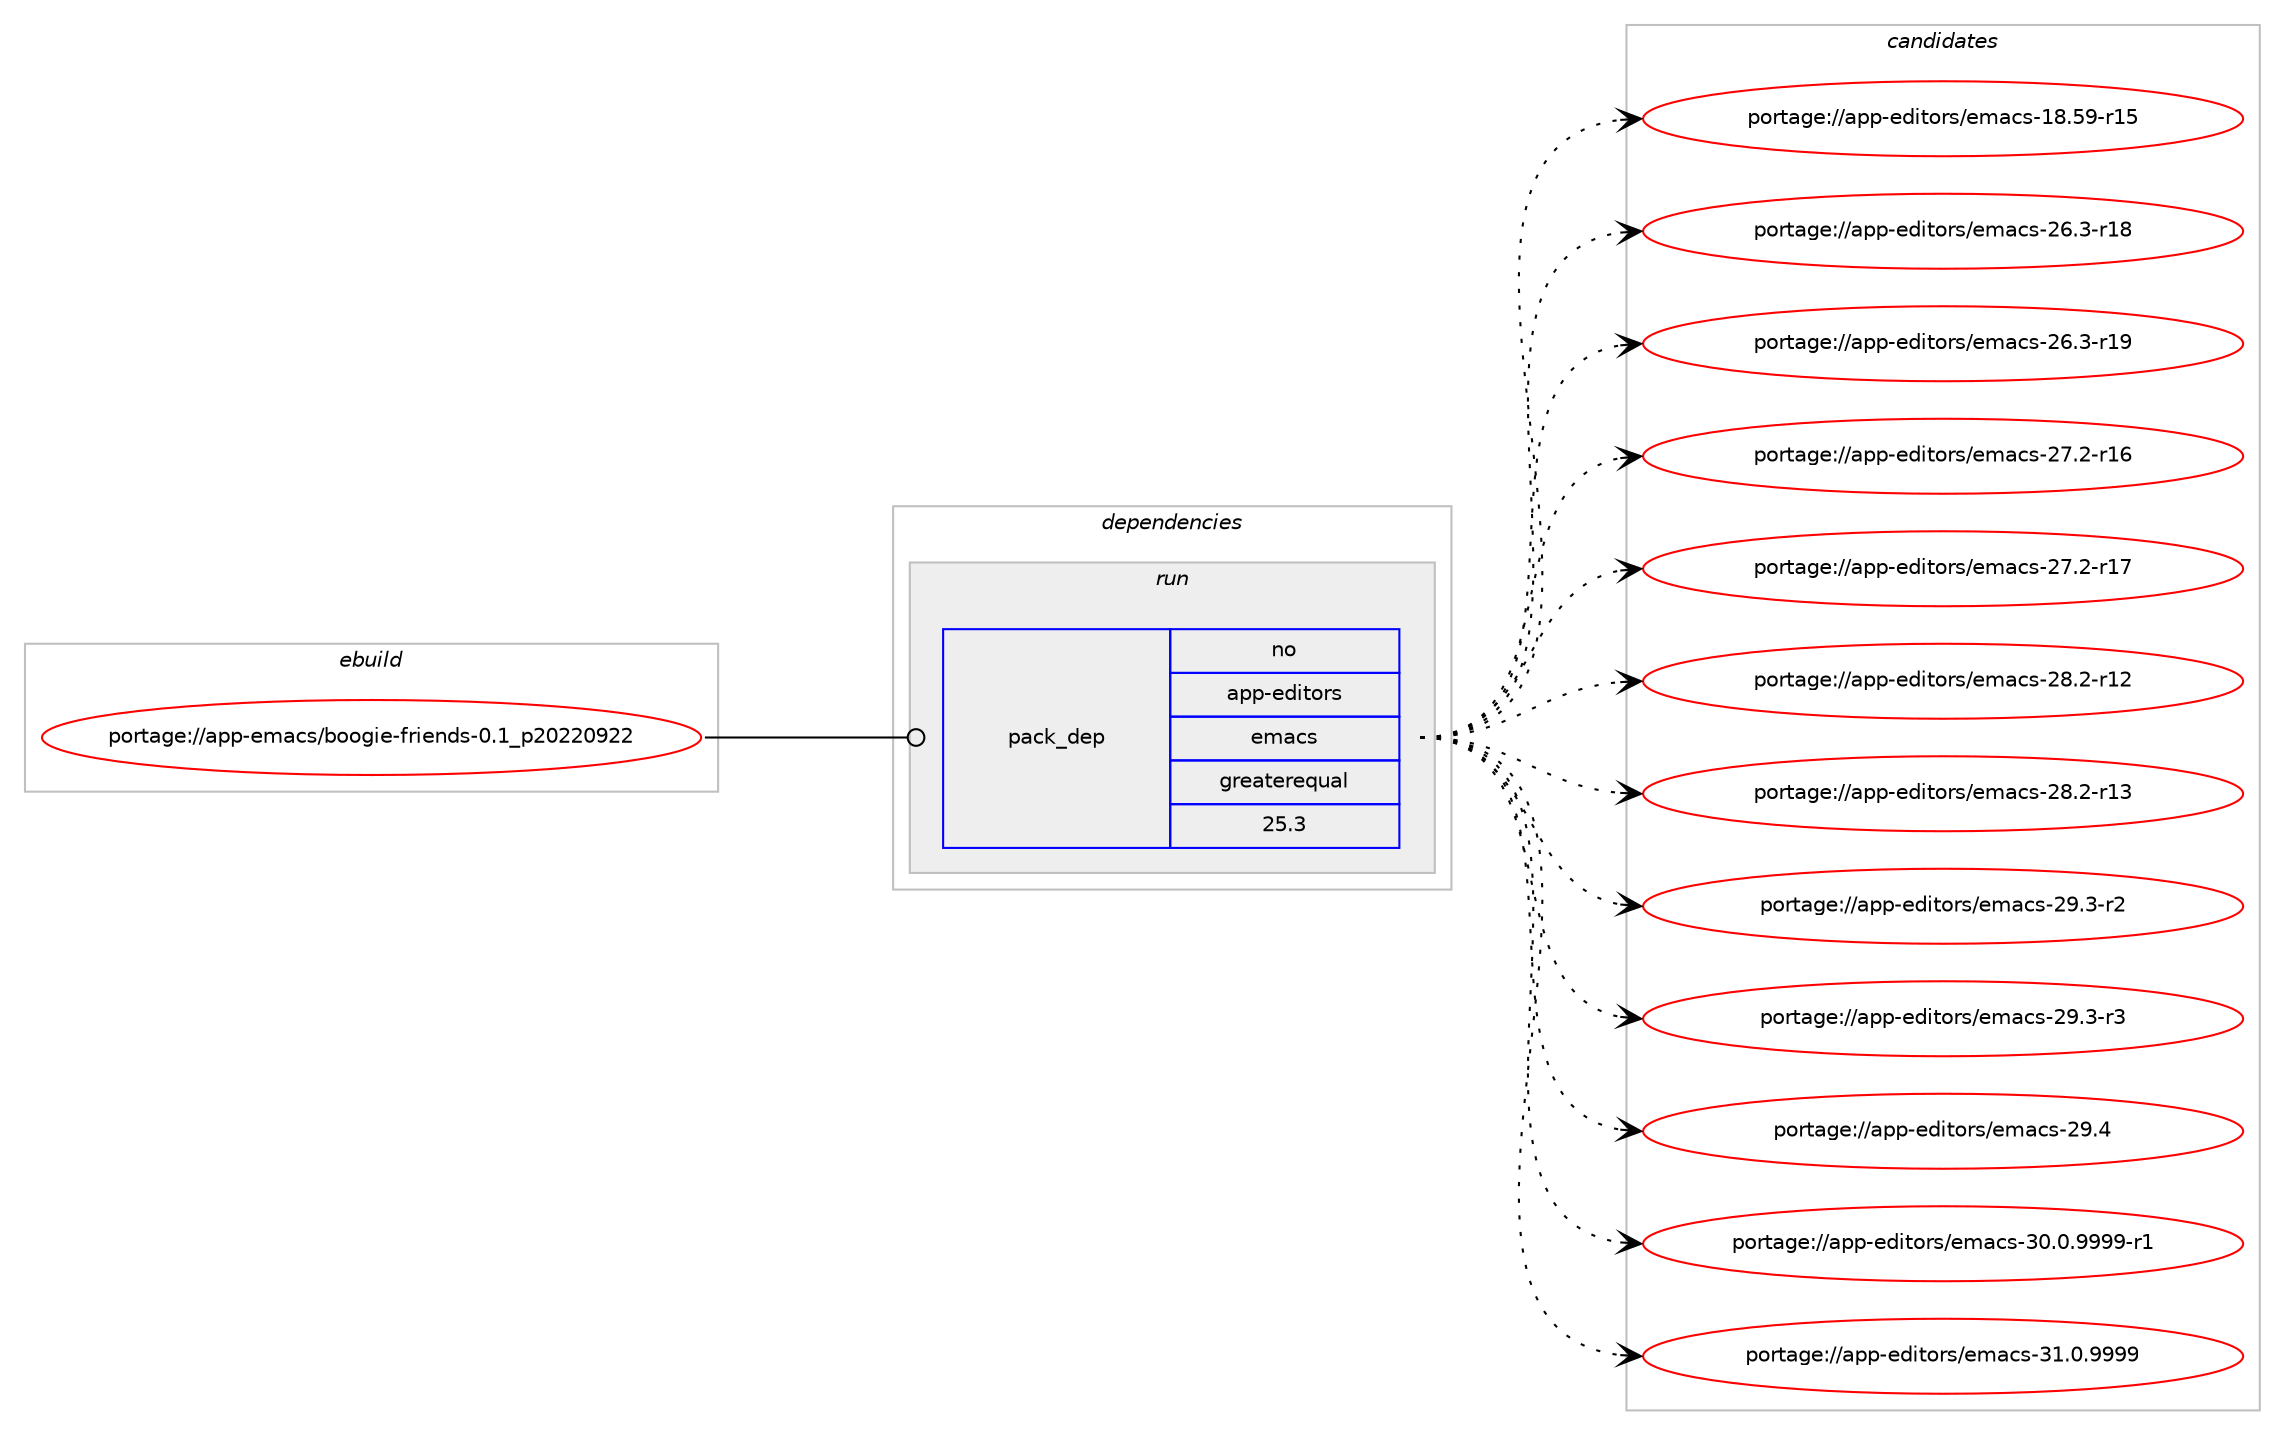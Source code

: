 digraph prolog {

# *************
# Graph options
# *************

newrank=true;
concentrate=true;
compound=true;
graph [rankdir=LR,fontname=Helvetica,fontsize=10,ranksep=1.5];#, ranksep=2.5, nodesep=0.2];
edge  [arrowhead=vee];
node  [fontname=Helvetica,fontsize=10];

# **********
# The ebuild
# **********

subgraph cluster_leftcol {
color=gray;
rank=same;
label=<<i>ebuild</i>>;
id [label="portage://app-emacs/boogie-friends-0.1_p20220922", color=red, width=4, href="../app-emacs/boogie-friends-0.1_p20220922.svg"];
}

# ****************
# The dependencies
# ****************

subgraph cluster_midcol {
color=gray;
label=<<i>dependencies</i>>;
subgraph cluster_compile {
fillcolor="#eeeeee";
style=filled;
label=<<i>compile</i>>;
}
subgraph cluster_compileandrun {
fillcolor="#eeeeee";
style=filled;
label=<<i>compile and run</i>>;
}
subgraph cluster_run {
fillcolor="#eeeeee";
style=filled;
label=<<i>run</i>>;
subgraph pack3460 {
dependency9620 [label=<<TABLE BORDER="0" CELLBORDER="1" CELLSPACING="0" CELLPADDING="4" WIDTH="220"><TR><TD ROWSPAN="6" CELLPADDING="30">pack_dep</TD></TR><TR><TD WIDTH="110">no</TD></TR><TR><TD>app-editors</TD></TR><TR><TD>emacs</TD></TR><TR><TD>greaterequal</TD></TR><TR><TD>25.3</TD></TR></TABLE>>, shape=none, color=blue];
}
id:e -> dependency9620:w [weight=20,style="solid",arrowhead="odot"];
# *** BEGIN UNKNOWN DEPENDENCY TYPE (TODO) ***
# id -> package_dependency(portage://app-emacs/boogie-friends-0.1_p20220922,run,no,app-emacs,company-mode,none,[,,],[],[])
# *** END UNKNOWN DEPENDENCY TYPE (TODO) ***

# *** BEGIN UNKNOWN DEPENDENCY TYPE (TODO) ***
# id -> package_dependency(portage://app-emacs/boogie-friends-0.1_p20220922,run,no,app-emacs,dash,none,[,,],[],[])
# *** END UNKNOWN DEPENDENCY TYPE (TODO) ***

# *** BEGIN UNKNOWN DEPENDENCY TYPE (TODO) ***
# id -> package_dependency(portage://app-emacs/boogie-friends-0.1_p20220922,run,no,app-emacs,flycheck,none,[,,],[],[])
# *** END UNKNOWN DEPENDENCY TYPE (TODO) ***

# *** BEGIN UNKNOWN DEPENDENCY TYPE (TODO) ***
# id -> package_dependency(portage://app-emacs/boogie-friends-0.1_p20220922,run,no,app-emacs,yasnippet,none,[,,],[],[])
# *** END UNKNOWN DEPENDENCY TYPE (TODO) ***

}
}

# **************
# The candidates
# **************

subgraph cluster_choices {
rank=same;
color=gray;
label=<<i>candidates</i>>;

subgraph choice3460 {
color=black;
nodesep=1;
choice9711211245101100105116111114115471011099799115454956465357451144953 [label="portage://app-editors/emacs-18.59-r15", color=red, width=4,href="../app-editors/emacs-18.59-r15.svg"];
choice97112112451011001051161111141154710110997991154550544651451144956 [label="portage://app-editors/emacs-26.3-r18", color=red, width=4,href="../app-editors/emacs-26.3-r18.svg"];
choice97112112451011001051161111141154710110997991154550544651451144957 [label="portage://app-editors/emacs-26.3-r19", color=red, width=4,href="../app-editors/emacs-26.3-r19.svg"];
choice97112112451011001051161111141154710110997991154550554650451144954 [label="portage://app-editors/emacs-27.2-r16", color=red, width=4,href="../app-editors/emacs-27.2-r16.svg"];
choice97112112451011001051161111141154710110997991154550554650451144955 [label="portage://app-editors/emacs-27.2-r17", color=red, width=4,href="../app-editors/emacs-27.2-r17.svg"];
choice97112112451011001051161111141154710110997991154550564650451144950 [label="portage://app-editors/emacs-28.2-r12", color=red, width=4,href="../app-editors/emacs-28.2-r12.svg"];
choice97112112451011001051161111141154710110997991154550564650451144951 [label="portage://app-editors/emacs-28.2-r13", color=red, width=4,href="../app-editors/emacs-28.2-r13.svg"];
choice971121124510110010511611111411547101109979911545505746514511450 [label="portage://app-editors/emacs-29.3-r2", color=red, width=4,href="../app-editors/emacs-29.3-r2.svg"];
choice971121124510110010511611111411547101109979911545505746514511451 [label="portage://app-editors/emacs-29.3-r3", color=red, width=4,href="../app-editors/emacs-29.3-r3.svg"];
choice97112112451011001051161111141154710110997991154550574652 [label="portage://app-editors/emacs-29.4", color=red, width=4,href="../app-editors/emacs-29.4.svg"];
choice9711211245101100105116111114115471011099799115455148464846575757574511449 [label="portage://app-editors/emacs-30.0.9999-r1", color=red, width=4,href="../app-editors/emacs-30.0.9999-r1.svg"];
choice971121124510110010511611111411547101109979911545514946484657575757 [label="portage://app-editors/emacs-31.0.9999", color=red, width=4,href="../app-editors/emacs-31.0.9999.svg"];
dependency9620:e -> choice9711211245101100105116111114115471011099799115454956465357451144953:w [style=dotted,weight="100"];
dependency9620:e -> choice97112112451011001051161111141154710110997991154550544651451144956:w [style=dotted,weight="100"];
dependency9620:e -> choice97112112451011001051161111141154710110997991154550544651451144957:w [style=dotted,weight="100"];
dependency9620:e -> choice97112112451011001051161111141154710110997991154550554650451144954:w [style=dotted,weight="100"];
dependency9620:e -> choice97112112451011001051161111141154710110997991154550554650451144955:w [style=dotted,weight="100"];
dependency9620:e -> choice97112112451011001051161111141154710110997991154550564650451144950:w [style=dotted,weight="100"];
dependency9620:e -> choice97112112451011001051161111141154710110997991154550564650451144951:w [style=dotted,weight="100"];
dependency9620:e -> choice971121124510110010511611111411547101109979911545505746514511450:w [style=dotted,weight="100"];
dependency9620:e -> choice971121124510110010511611111411547101109979911545505746514511451:w [style=dotted,weight="100"];
dependency9620:e -> choice97112112451011001051161111141154710110997991154550574652:w [style=dotted,weight="100"];
dependency9620:e -> choice9711211245101100105116111114115471011099799115455148464846575757574511449:w [style=dotted,weight="100"];
dependency9620:e -> choice971121124510110010511611111411547101109979911545514946484657575757:w [style=dotted,weight="100"];
}
}

}
